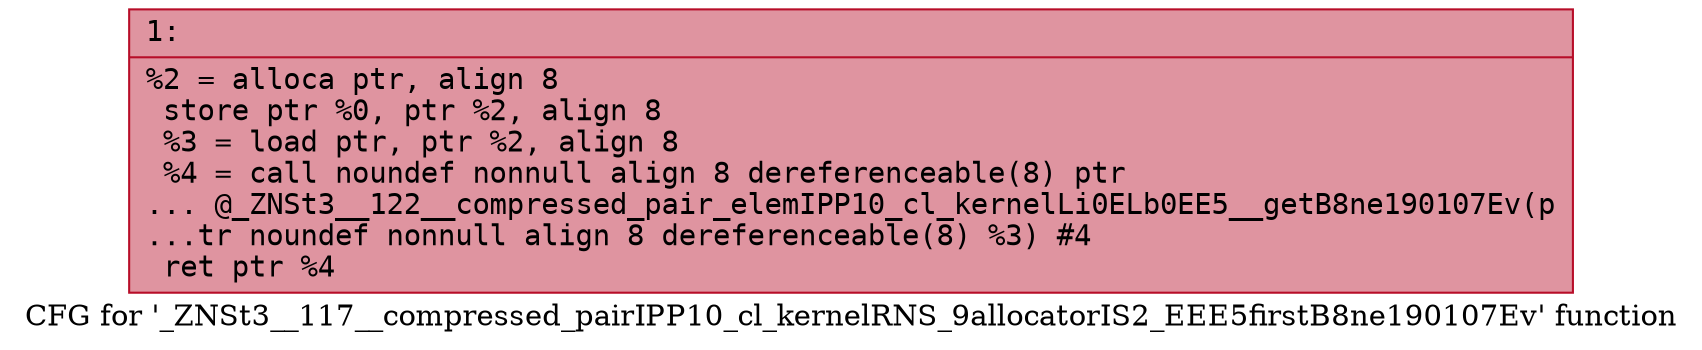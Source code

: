 digraph "CFG for '_ZNSt3__117__compressed_pairIPP10_cl_kernelRNS_9allocatorIS2_EEE5firstB8ne190107Ev' function" {
	label="CFG for '_ZNSt3__117__compressed_pairIPP10_cl_kernelRNS_9allocatorIS2_EEE5firstB8ne190107Ev' function";

	Node0x60000093ead0 [shape=record,color="#b70d28ff", style=filled, fillcolor="#b70d2870" fontname="Courier",label="{1:\l|  %2 = alloca ptr, align 8\l  store ptr %0, ptr %2, align 8\l  %3 = load ptr, ptr %2, align 8\l  %4 = call noundef nonnull align 8 dereferenceable(8) ptr\l... @_ZNSt3__122__compressed_pair_elemIPP10_cl_kernelLi0ELb0EE5__getB8ne190107Ev(p\l...tr noundef nonnull align 8 dereferenceable(8) %3) #4\l  ret ptr %4\l}"];
}
